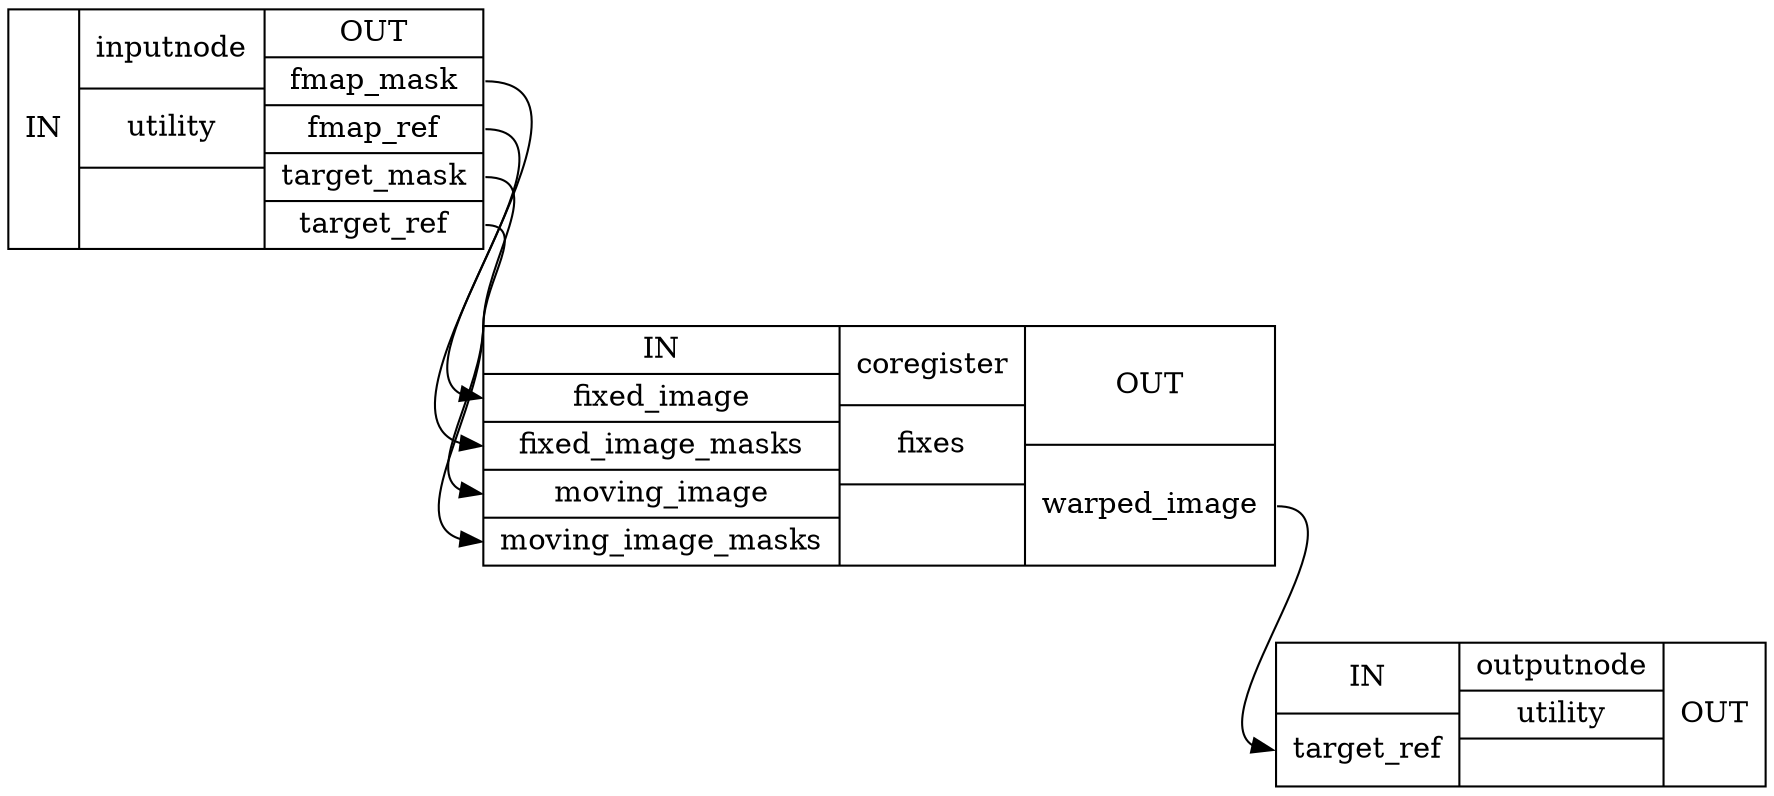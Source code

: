 digraph structs {
node [shape=record];
coeff2epi_wfinputnode [label="{IN}|{ inputnode | utility |  }|{OUT|<outfmapmask> fmap_mask|<outfmapref> fmap_ref|<outtargetmask> target_mask|<outtargetref> target_ref}"];
coeff2epi_wfcoregister [label="{IN|<infixedimage> fixed_image|<infixedimagemasks> fixed_image_masks|<inmovingimage> moving_image|<inmovingimagemasks> moving_image_masks}|{ coregister | fixes |  }|{OUT|<outwarpedimage> warped_image}"];
coeff2epi_wfoutputnode [label="{IN|<intargetref> target_ref}|{ outputnode | utility |  }|{OUT}"];
coeff2epi_wfcoregister:outwarpedimage:e -> coeff2epi_wfoutputnode:intargetref:w;
coeff2epi_wfinputnode:outfmapmask:e -> coeff2epi_wfcoregister:infixedimagemasks:w;
coeff2epi_wfinputnode:outfmapref:e -> coeff2epi_wfcoregister:infixedimage:w;
coeff2epi_wfinputnode:outtargetmask:e -> coeff2epi_wfcoregister:inmovingimagemasks:w;
coeff2epi_wfinputnode:outtargetref:e -> coeff2epi_wfcoregister:inmovingimage:w;
}